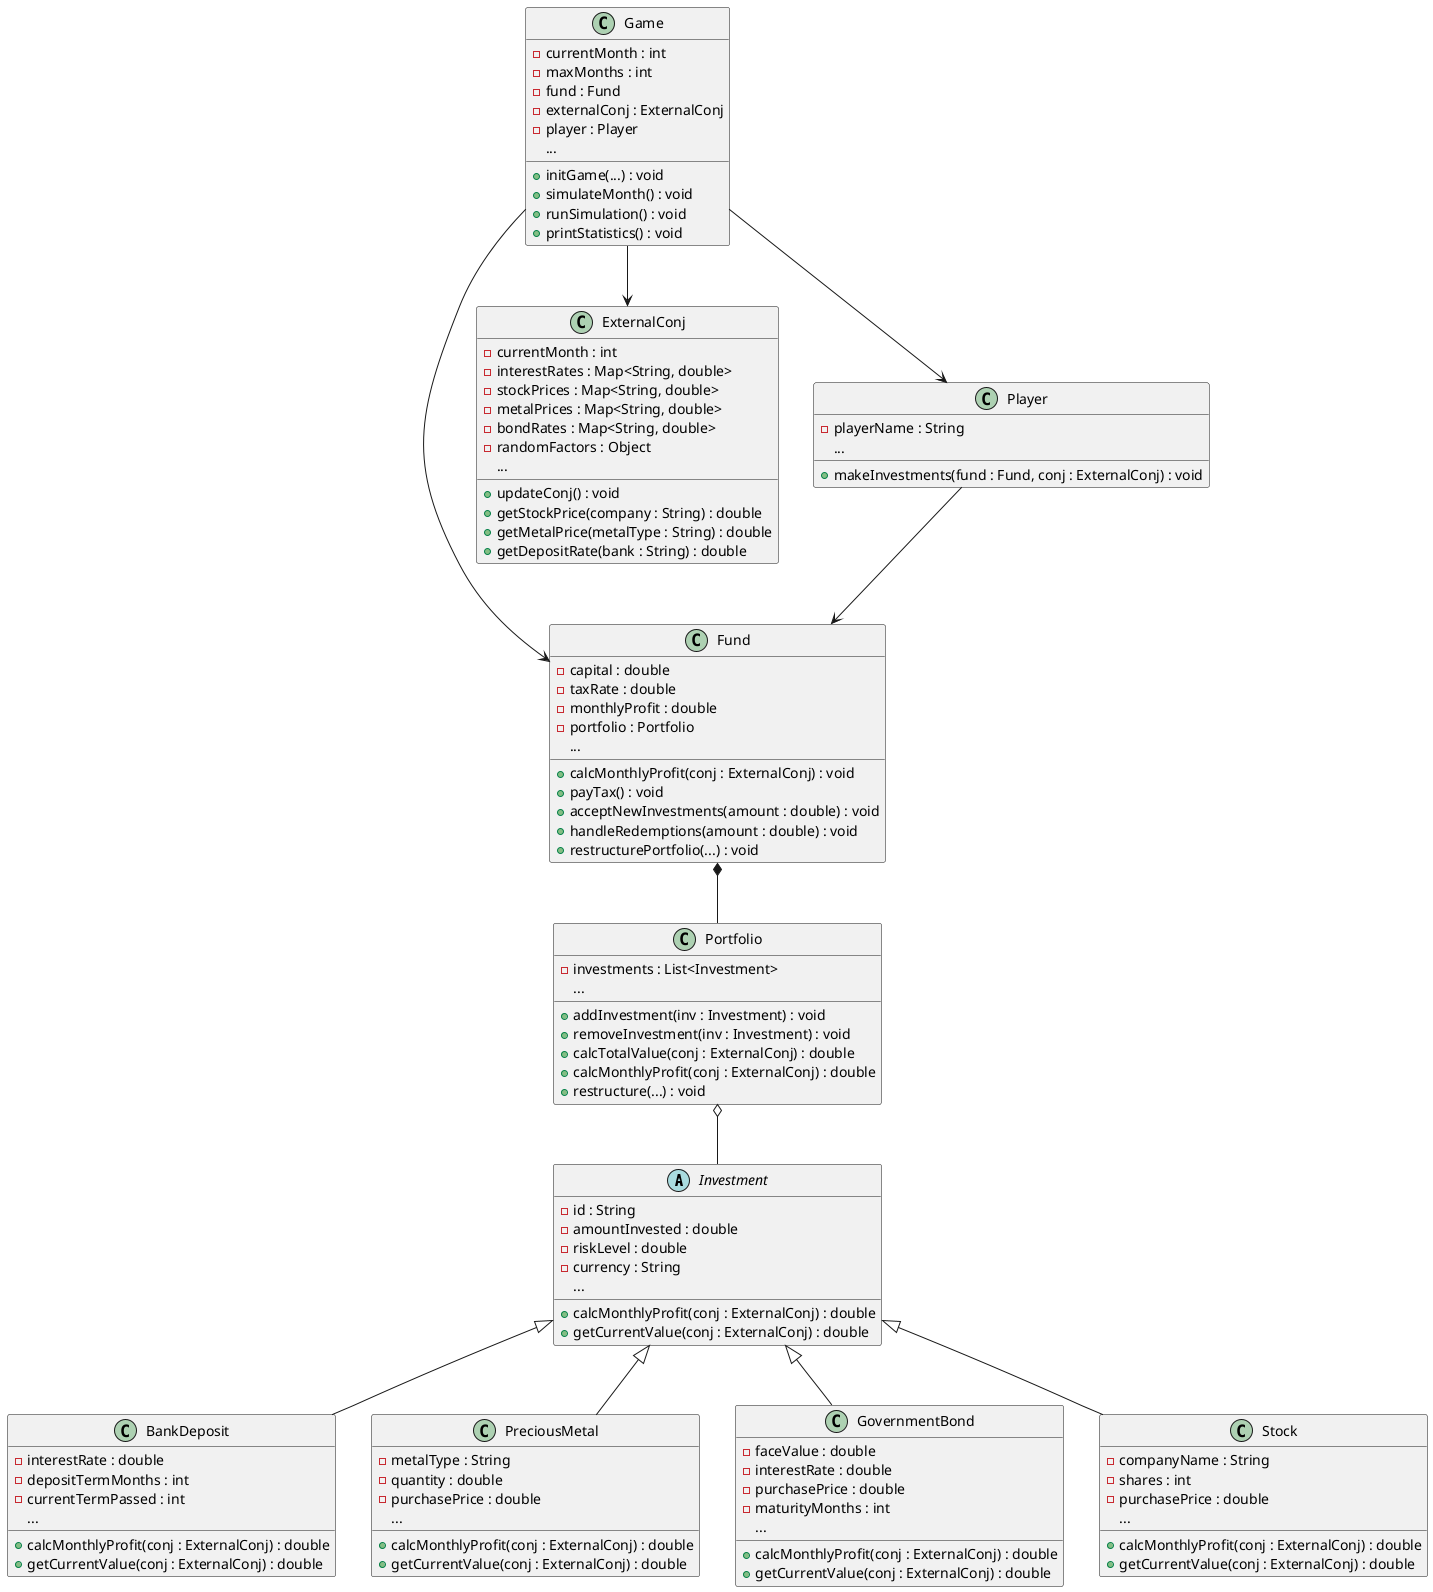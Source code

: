 @startuml

abstract class Investment {
    - id : String
    - amountInvested : double
    - riskLevel : double
    - currency : String
    ...
    + calcMonthlyProfit(conj : ExternalConj) : double
    + getCurrentValue(conj : ExternalConj) : double
}

class BankDeposit {
    - interestRate : double
    - depositTermMonths : int
    - currentTermPassed : int
    ...
    + calcMonthlyProfit(conj : ExternalConj) : double
    + getCurrentValue(conj : ExternalConj) : double
}

class PreciousMetal {
    - metalType : String
    - quantity : double
    - purchasePrice : double
    ...
    + calcMonthlyProfit(conj : ExternalConj) : double
    + getCurrentValue(conj : ExternalConj) : double
}

class GovernmentBond {
    - faceValue : double
    - interestRate : double
    - purchasePrice : double
    - maturityMonths : int
    ...
    + calcMonthlyProfit(conj : ExternalConj) : double
    + getCurrentValue(conj : ExternalConj) : double
}

class Stock {
    - companyName : String
    - shares : int
    - purchasePrice : double
    ...
    + calcMonthlyProfit(conj : ExternalConj) : double
    + getCurrentValue(conj : ExternalConj) : double
}

class Portfolio {
    - investments : List<Investment>
    ...
    + addInvestment(inv : Investment) : void
    + removeInvestment(inv : Investment) : void
    + calcTotalValue(conj : ExternalConj) : double
    + calcMonthlyProfit(conj : ExternalConj) : double
    + restructure(...) : void
}

class Fund {
    - capital : double
    - taxRate : double
    - monthlyProfit : double
    - portfolio : Portfolio
    ...
    + calcMonthlyProfit(conj : ExternalConj) : void
    + payTax() : void
    + acceptNewInvestments(amount : double) : void
    + handleRedemptions(amount : double) : void
    + restructurePortfolio(...) : void
}

class ExternalConj {
    - currentMonth : int
    - interestRates : Map<String, double>
    - stockPrices : Map<String, double>
    - metalPrices : Map<String, double>
    - bondRates : Map<String, double>
    - randomFactors : Object
    ...
    + updateConj() : void
    + getStockPrice(company : String) : double
    + getMetalPrice(metalType : String) : double
    + getDepositRate(bank : String) : double
}

class Player {
    - playerName : String
    ...
    + makeInvestments(fund : Fund, conj : ExternalConj) : void
}

class Game {
    - currentMonth : int
    - maxMonths : int
    - fund : Fund
    - externalConj : ExternalConj
    - player : Player
    ...
    + initGame(...) : void
    + simulateMonth() : void
    + runSimulation() : void
    + printStatistics() : void
}



Investment <|-- BankDeposit
Investment <|-- PreciousMetal
Investment <|-- GovernmentBond
Investment <|-- Stock


Portfolio o-- Investment

Fund *-- Portfolio

Game --> Fund
Game --> ExternalConj
Game --> Player

Player --> Fund

@enduml
